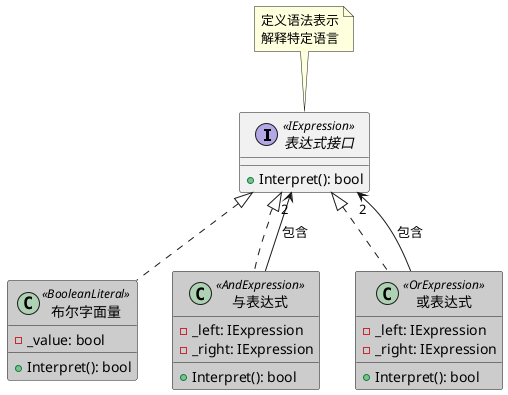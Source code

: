 @startuml

interface "表达式接口" as IExpression <<IExpression>> {
  + Interpret(): bool
}

class "布尔字面量" as BooleanLiteral <<BooleanLiteral>> #cccccc {
  - _value: bool
  + Interpret(): bool
}

class "与表达式" as AndExpression <<AndExpression>> #cccccc {
  - _left: IExpression
  - _right: IExpression
  + Interpret(): bool
}

class "或表达式" as OrExpression <<OrExpression>> #cccccc {
  - _left: IExpression
  - _right: IExpression
  + Interpret(): bool
}

IExpression <|.. BooleanLiteral
IExpression <|.. AndExpression
IExpression <|.. OrExpression
AndExpression --> "2" IExpression : 包含
OrExpression --> "2" IExpression : 包含
note top of IExpression
  定义语法表示
  解释特定语言
end note
@enduml